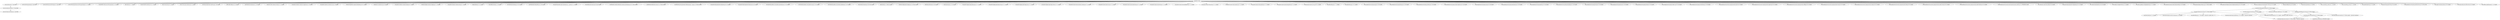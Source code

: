 digraph diyhi__bbs {
	"bbs:bbs:war:6.8" -> "javax:javaee-api:jar:7.0:provided" ; 
	"bbs:bbs:war:6.8" -> "javax.servlet.jsp:jsp-api:jar:2.2:provided" ; 
	"bbs:bbs:war:6.8" -> "javax.servlet:javax.servlet-api:jar:3.1.0:provided" ; 
	"bbs:bbs:war:6.8" -> "javax.servlet.jsp.jstl:javax.servlet.jsp.jstl-api:jar:1.2.1:compile" ; 
	"bbs:bbs:war:6.8" -> "org.glassfish.web:javax.servlet.jsp.jstl:jar:1.2.2:compile" ; 
	"bbs:bbs:war:6.8" -> "antlr:antlr:jar:2.7.7:compile" ; 
	"bbs:bbs:war:6.8" -> "org.antlr:antlr4-runtime:jar:4.5.1-1:compile" ; 
	"bbs:bbs:war:6.8" -> "org.ow2.asm:asm:jar:5.1:compile" ; 
	"bbs:bbs:war:6.8" -> "org.ow2.asm:asm-commons:jar:5.1:compile" ; 
	"bbs:bbs:war:6.8" -> "org.bouncycastle:bcprov-jdk15on:jar:1.58:compile" ; 
	"bbs:bbs:war:6.8" -> "cglib:cglib-nodep:jar:3.2.5:compile" ; 
	"bbs:bbs:war:6.8" -> "com.fasterxml:classmate:jar:1.3.0:compile" ; 
	"bbs:bbs:war:6.8" -> "commons-codec:commons-codec:jar:1.11:compile" ; 
	"bbs:bbs:war:6.8" -> "org.apache.commons:commons-compress:jar:1.15:compile" ; 
	"bbs:bbs:war:6.8" -> "org.apache.commons:commons-csv:jar:1.5:compile" ; 
	"bbs:bbs:war:6.8" -> "commons-httpclient:commons-httpclient:jar:3.0.1:compile" ; 
	"bbs:bbs:war:6.8" -> "commons-io:commons-io:jar:2.6:compile" ; 
	"bbs:bbs:war:6.8" -> "org.apache.commons:commons-lang3:jar:3.7:compile" ; 
	"bbs:bbs:war:6.8" -> "commons-logging:commons-logging:jar:1.1.3:compile" ; 
	"bbs:bbs:war:6.8" -> "org.apache.commons:commons-text:jar:1.2:compile" ; 
	"bbs:bbs:war:6.8" -> "dom4j:dom4j:jar:1.6.1:compile" ; 
	"bbs:bbs:war:6.8" -> "com.alibaba:druid:jar:1.1.9:compile" ; 
	"bbs:bbs:war:6.8" -> "net.sf.ehcache:ehcache:jar:2.10.2:compile" ; 
	"bbs:bbs:war:6.8" -> "org.freemarker:freemarker:jar:2.3.28:compile" ; 
	"bbs:bbs:war:6.8" -> "org.apache.geronimo.specs:geronimo-jta_1.1_spec:jar:1.1.1:compile" ; 
	"bbs:bbs:war:6.8" -> "com.google.guava:guava:jar:23.5-jre:compile" ; 
	"bbs:bbs:war:6.8" -> "org.hibernate.common:hibernate-commons-annotations:jar:5.0.1.Final:compile" ; 
	"bbs:bbs:war:6.8" -> "org.hibernate:hibernate-core:jar:5.2.12.Final:compile" ; 
	"bbs:bbs:war:6.8" -> "org.hibernate.javax.persistence:hibernate-jpa-2.1-api:jar:1.0.0.Final:compile" ; 
	"bbs:bbs:war:6.8" -> "org.apache.httpcomponents:httpclient:jar:4.5.2:compile" ; 
	"bbs:bbs:war:6.8" -> "org.apache.httpcomponents:httpcore:jar:4.4.4:compile" ; 
	"bbs:bbs:war:6.8" -> "com.fasterxml.jackson.core:jackson-annotations:jar:2.13.3:compile" ; 
	"bbs:bbs:war:6.8" -> "com.fasterxml.jackson.core:jackson-core:jar:2.13.3:compile" ; 
	"bbs:bbs:war:6.8" -> "com.fasterxml.jackson.core:jackson-databind:jar:2.13.3:compile" ; 
	"bbs:bbs:war:6.8" -> "org.javassist:javassist:jar:3.20.0-GA:compile" ; 
	"bbs:bbs:war:6.8" -> "jaxen:jaxen:jar:1.1-beta-6:compile" ; 
	"bbs:bbs:war:6.8" -> "org.jboss.logging:jboss-logging:jar:3.3.0.Final:compile" ; 
	"bbs:bbs:war:6.8" -> "joda-time:joda-time:jar:2.9.9:compile" ; 
	"bbs:bbs:war:6.8" -> "org.jsoup:jsoup:jar:1.15.4:compile" ; 
	"bbs:bbs:war:6.8" -> "org.apache.logging.log4j:log4j-api:jar:2.17.1:compile" ; 
	"bbs:bbs:war:6.8" -> "org.apache.logging.log4j:log4j-core:jar:2.17.1:compile" ; 
	"bbs:bbs:war:6.8" -> "org.apache.logging.log4j:log4j-jcl:jar:2.17.1:compile" ; 
	"bbs:bbs:war:6.8" -> "org.apache.logging.log4j:log4j-web:jar:2.17.1:compile" ; 
	"bbs:bbs:war:6.8" -> "org.apache.lucene:lucene-analyzers-common:jar:7.2.1:compile" ; 
	"bbs:bbs:war:6.8" -> "org.apache.lucene:lucene-core:jar:7.2.1:compile" ; 
	"bbs:bbs:war:6.8" -> "org.apache.lucene:lucene-expressions:jar:7.2.1:compile" ; 
	"bbs:bbs:war:6.8" -> "org.apache.lucene:lucene-facet:jar:7.2.1:compile" ; 
	"bbs:bbs:war:6.8" -> "org.apache.lucene:lucene-highlighter:jar:7.2.1:compile" ; 
	"bbs:bbs:war:6.8" -> "org.apache.lucene:lucene-join:jar:7.2.1:compile" ; 
	"bbs:bbs:war:6.8" -> "org.apache.lucene:lucene-memory:jar:7.2.1:compile" ; 
	"bbs:bbs:war:6.8" -> "org.apache.lucene:lucene-queries:jar:7.2.1:compile" ; 
	"bbs:bbs:war:6.8" -> "org.apache.lucene:lucene-queryparser:jar:7.2.1:compile" ; 
	"bbs:bbs:war:6.8" -> "mysql:mysql-connector-java:jar:8.0.11:compile" ; 
	"bbs:bbs:war:6.8" -> "org.slf4j:slf4j-api:jar:1.7.7:compile" ; 
	"bbs:bbs:war:6.8" -> "org.slf4j:slf4j-nop:jar:1.6.1:compile" ; 
	"bbs:bbs:war:6.8" -> "org.springframework:spring-aop:jar:5.3.18:compile" ; 
	"bbs:bbs:war:6.8" -> "org.springframework:spring-beans:jar:5.3.18:compile" ; 
	"bbs:bbs:war:6.8" -> "org.springframework:spring-context:jar:5.3.18:compile" ; 
	"bbs:bbs:war:6.8" -> "org.springframework:spring-context-support:jar:5.3.18:compile" ; 
	"bbs:bbs:war:6.8" -> "org.springframework:spring-core:jar:5.3.18:compile" ; 
	"bbs:bbs:war:6.8" -> "org.springframework:spring-expression:jar:5.3.18:compile" ; 
	"bbs:bbs:war:6.8" -> "org.springframework:spring-jdbc:jar:5.3.18:compile" ; 
	"bbs:bbs:war:6.8" -> "org.springframework:spring-messaging:jar:5.3.18:compile" ; 
	"bbs:bbs:war:6.8" -> "org.springframework:spring-orm:jar:5.3.18:compile" ; 
	"bbs:bbs:war:6.8" -> "org.springframework:spring-tx:jar:5.3.18:compile" ; 
	"bbs:bbs:war:6.8" -> "org.springframework:spring-web:jar:5.3.18:compile" ; 
	"bbs:bbs:war:6.8" -> "org.springframework:spring-webmvc:jar:5.3.18:compile" ; 
	"bbs:bbs:war:6.8" -> "org.springframework:spring-websocket:jar:5.3.18:compile" ; 
	"bbs:bbs:war:6.8" -> "org.springframework.security:spring-security-acl:jar:5.6.2:compile" ; 
	"bbs:bbs:war:6.8" -> "org.springframework.security:spring-security-aspects:jar:5.6.2:compile" ; 
	"bbs:bbs:war:6.8" -> "org.springframework.security:spring-security-config:jar:5.6.2:compile" ; 
	"bbs:bbs:war:6.8" -> "org.springframework.security:spring-security-core:jar:5.6.2:compile" ; 
	"bbs:bbs:war:6.8" -> "org.springframework.security:spring-security-crypto:jar:5.6.2:compile" ; 
	"bbs:bbs:war:6.8" -> "org.springframework.security:spring-security-web:jar:5.6.2:compile" ; 
	"bbs:bbs:war:6.8" -> "org.springframework.security:spring-security-oauth2-core:jar:5.6.2:compile" ; 
	"bbs:bbs:war:6.8" -> "org.springframework.security:spring-security-oauth2-client:jar:5.6.2:compile" ; 
	"bbs:bbs:war:6.8" -> "org.springframework.security.oauth:spring-security-oauth2:jar:2.5.0.RELEASE:compile" ; 
	"bbs:bbs:war:6.8" -> "com.nimbusds:oauth2-oidc-sdk:jar:6.23:compile" ; 
	"bbs:bbs:war:6.8" -> "org.apache.httpcomponents:httpmime:jar:4.5.12:compile" ; 
	"bbs:bbs:war:6.8" -> "net.coobird:thumbnailator:jar:0.4.8:compile" ; 
	"bbs:bbs:war:6.8" -> "eu.bitwalker:UserAgentUtils:jar:1.21:compile" ; 
	"bbs:bbs:war:6.8" -> "com.github.pukkaone:webappenhance:jar:1.0.1:compile" ; 
	"bbs:bbs:war:6.8" -> "com.googlecode.xmemcached:xmemcached:jar:2.4.0:compile" ; 
	"bbs:bbs:war:6.8" -> "com.alipay.sdk:alipay-sdk-java:jar:4.5.0.ALL:compile" ; 
	"bbs:bbs:war:6.8" -> "com.googlecode.libphonenumber:libphonenumber:jar:8.13.55:compile" ; 
	"bbs:bbs:war:6.8" -> "com.aliyun:alibabacloud-dysmsapi20170525:jar:3.0.2:compile" ; 
	"bbs:bbs:war:6.8" -> "orgwltea:IKAnalyzer:jar:6.0:system" ; 
	"bbs:bbs:war:6.8" -> "org.lionsoul:ip2region:jar:1.6:system" ; 
	"bbs:bbs:war:6.8" -> "com.sun.media:jai_codec:jar:1.1.3:system" ; 
	"bbs:bbs:war:6.8" -> "com.sun.media:jai_core:jar:1.1.3:system" ; 
	"bbs:bbs:war:6.8" -> "com.google:kaptcha:jar:2.3.2:system" ; 
	"bbs:bbs:war:6.8" -> "org.queryString:queryUtil:jar:9.3.8:system" ; 
	"bbs:bbs:war:6.8" -> "org.springframework:spring-mobile-device:jar:2.0.0.M3:system" ; 
	"bbs:bbs:war:6.8" -> "com.google.code.gson:gson:jar:2.8.5:compile" ; 
	"bbs:bbs:war:6.8" -> "com.aliyun:aliyun-java-sdk-core:jar:4.0.2:compile" ; 
	"bbs:bbs:war:6.8" -> "com.alibaba:simpleimage:jar:1.2.3:compile" ; 
	"javax:javaee-api:jar:7.0:provided" -> "com.sun.mail:javax.mail:jar:1.5.0:provided" ; 
	"com.sun.mail:javax.mail:jar:1.5.0:provided" -> "javax.activation:activation:jar:1.1:provided" ; 
	"com.aliyun:alibabacloud-dysmsapi20170525:jar:3.0.2:compile" -> "com.aliyun:aliyun-gateway-pop:jar:0.2.15-beta:compile" ; 
	"com.aliyun:aliyun-gateway-pop:jar:0.2.15-beta:compile" -> "com.aliyun:darabonba-java-core:jar:0.2.15-beta:compile" ; 
	"com.aliyun:aliyun-gateway-pop:jar:0.2.15-beta:compile" -> "com.aliyun:aliyun-java-core:jar:0.2.15-beta:compile" ; 
	"com.aliyun:aliyun-gateway-pop:jar:0.2.15-beta:compile" -> "com.aliyun:aliyun-java-auth:jar:0.2.15-beta:compile" ; 
	"com.aliyun:aliyun-gateway-pop:jar:0.2.15-beta:compile" -> "org.bouncycastle:bcprov-jdk18on:jar:1.78.1:compile" ; 
	"com.aliyun:darabonba-java-core:jar:0.2.15-beta:compile" -> "(com.aliyun:aliyun-java-core:jar:0.2.15-beta:compile - omitted for duplicate)" ; 
	"com.aliyun:darabonba-java-core:jar:0.2.15-beta:compile" -> "com.aliyun:aliyun-http-apache:jar:0.2.15-beta:compile" ; 
	"com.aliyun:darabonba-java-core:jar:0.2.15-beta:compile" -> "(com.aliyun:aliyun-java-auth:jar:0.2.15-beta:compile - omitted for duplicate)" ; 
	"com.aliyun:darabonba-java-core:jar:0.2.15-beta:compile" -> "(com.google.code.gson:gson:jar:2.10.1:compile - omitted for conflict with 2.8.5)" ; 
	"com.aliyun:aliyun-http-apache:jar:0.2.15-beta:compile" -> "(com.aliyun:aliyun-java-core:jar:0.2.15-beta:compile - omitted for duplicate)" ; 
	"com.aliyun:aliyun-http-apache:jar:0.2.15-beta:compile" -> "org.jetbrains:annotations:jar:RELEASE:compile" ; 
	"com.aliyun:aliyun-java-core:jar:0.2.15-beta:compile" -> "(com.google.code.gson:gson:jar:2.10.1:compile - omitted for conflict with 2.8.5)" ; 
	"com.aliyun:aliyun-java-core:jar:0.2.15-beta:compile" -> "(org.slf4j:slf4j-api:jar:1.7.30:compile - omitted for conflict with 1.7.7)" ; 
	"com.aliyun:aliyun-java-core:jar:0.2.15-beta:compile" -> "org.dom4j:dom4j:jar:2.1.4:compile" ; 
	"com.aliyun:aliyun-java-core:jar:0.2.15-beta:compile" -> "org.reactivestreams:reactive-streams:jar:1.0.3:compile" ; 
	"com.aliyun:aliyun-java-auth:jar:0.2.15-beta:compile" -> "(com.aliyun:aliyun-java-core:jar:0.2.15-beta:compile - omitted for duplicate)" ; 
	"com.aliyun:aliyun-java-auth:jar:0.2.15-beta:compile" -> "(com.google.code.gson:gson:jar:2.10.1:compile - omitted for conflict with 2.8.5)" ; 
	"com.aliyun:aliyun-java-auth:jar:0.2.15-beta:compile" -> "(org.bouncycastle:bcprov-jdk18on:jar:1.78.1:compile - omitted for duplicate)" ; 
}
